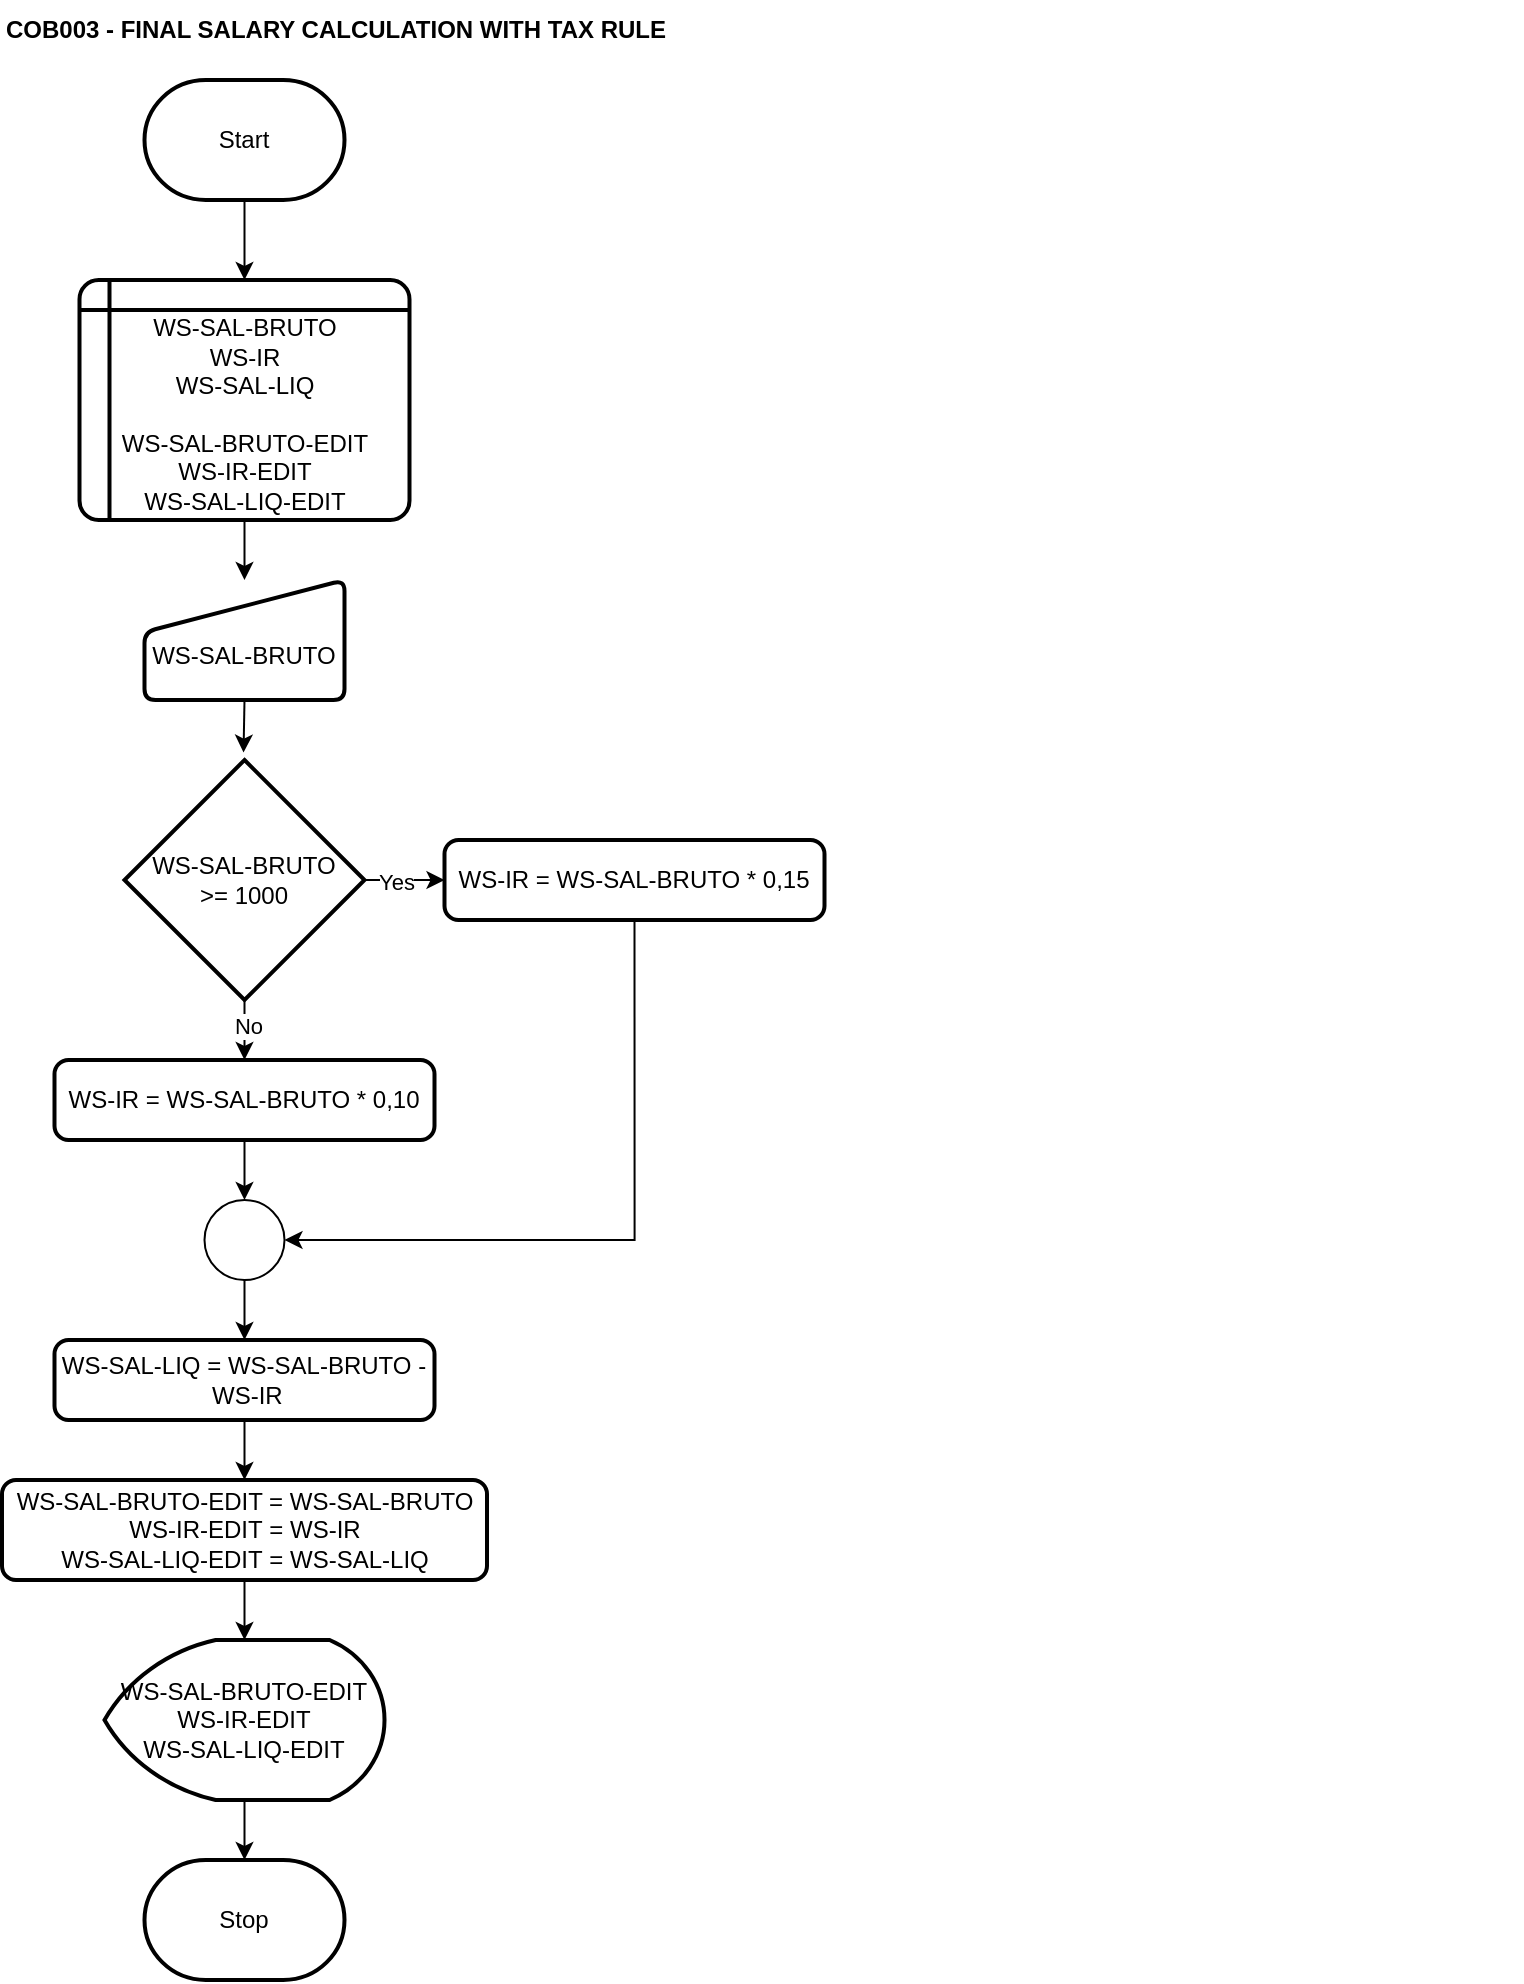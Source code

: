 <mxfile version="26.2.15">
  <diagram name="Página-1" id="tbhhrolYnf2YLyF_AGn1">
    <mxGraphModel dx="2037" dy="1250" grid="1" gridSize="10" guides="1" tooltips="1" connect="1" arrows="1" fold="1" page="1" pageScale="1" pageWidth="827" pageHeight="1169" math="0" shadow="0">
      <root>
        <mxCell id="0" />
        <mxCell id="1" parent="0" />
        <mxCell id="gUQwB867zqCJYkILIy9S-1" value="COB003 -&amp;nbsp;FINAL SALARY CALCULATION WITH TAX RULE" style="text;html=1;align=left;verticalAlign=middle;whiteSpace=wrap;rounded=0;fontStyle=1" parent="1" vertex="1">
          <mxGeometry x="40" y="40" width="760" height="30" as="geometry" />
        </mxCell>
        <mxCell id="hJ2BFbXUZGXYHwbM8L2G-37" style="edgeStyle=orthogonalEdgeStyle;rounded=0;orthogonalLoop=1;jettySize=auto;html=1;exitX=0.5;exitY=1;exitDx=0;exitDy=0;exitPerimeter=0;entryX=0.5;entryY=0;entryDx=0;entryDy=0;" parent="1" source="gUQwB867zqCJYkILIy9S-3" target="hJ2BFbXUZGXYHwbM8L2G-29" edge="1">
          <mxGeometry relative="1" as="geometry" />
        </mxCell>
        <mxCell id="gUQwB867zqCJYkILIy9S-3" value="Start" style="strokeWidth=2;html=1;shape=mxgraph.flowchart.terminator;whiteSpace=wrap;" parent="1" vertex="1">
          <mxGeometry x="111.25" y="80" width="100" height="60" as="geometry" />
        </mxCell>
        <mxCell id="0eGiHp5goSOmYRr4eiXb-60" value="Stop" style="strokeWidth=2;html=1;shape=mxgraph.flowchart.terminator;whiteSpace=wrap;" parent="1" vertex="1">
          <mxGeometry x="111.25" y="970" width="100" height="60" as="geometry" />
        </mxCell>
        <mxCell id="j2bhDhVvGxlD0YQlKYla-2" style="edgeStyle=orthogonalEdgeStyle;rounded=0;orthogonalLoop=1;jettySize=auto;html=1;exitX=0.5;exitY=1;exitDx=0;exitDy=0;entryX=0.5;entryY=0;entryDx=0;entryDy=0;" edge="1" parent="1" source="hJ2BFbXUZGXYHwbM8L2G-29" target="j2bhDhVvGxlD0YQlKYla-1">
          <mxGeometry relative="1" as="geometry" />
        </mxCell>
        <mxCell id="hJ2BFbXUZGXYHwbM8L2G-29" value="&lt;div&gt;&lt;span style=&quot;background-color: transparent; color: light-dark(rgb(0, 0, 0), rgb(255, 255, 255));&quot;&gt;&lt;br&gt;&lt;/span&gt;&lt;/div&gt;&lt;div&gt;&lt;span style=&quot;background-color: transparent; color: light-dark(rgb(0, 0, 0), rgb(255, 255, 255));&quot;&gt;WS-SAL-BRUTO&lt;/span&gt;&lt;/div&gt;&lt;div&gt;&lt;div&gt;WS-IR&lt;/div&gt;&lt;div&gt;WS-SAL-LIQ&lt;/div&gt;&lt;div&gt;&lt;br&gt;&lt;/div&gt;&lt;div&gt;WS-SAL-BRUTO&lt;span style=&quot;background-color: transparent; color: light-dark(rgb(0, 0, 0), rgb(255, 255, 255));&quot;&gt;-EDIT&lt;/span&gt;&lt;/div&gt;&lt;div&gt;WS-IR&lt;span style=&quot;background-color: transparent; color: light-dark(rgb(0, 0, 0), rgb(255, 255, 255));&quot;&gt;-EDIT&lt;/span&gt;&lt;/div&gt;&lt;div&gt;WS-SAL-LIQ&lt;span style=&quot;background-color: transparent; color: light-dark(rgb(0, 0, 0), rgb(255, 255, 255));&quot;&gt;-EDIT&lt;/span&gt;&lt;/div&gt;&lt;/div&gt;" style="shape=internalStorage;whiteSpace=wrap;html=1;dx=15;dy=15;rounded=1;arcSize=8;strokeWidth=2;" parent="1" vertex="1">
          <mxGeometry x="78.75" y="180" width="165" height="120" as="geometry" />
        </mxCell>
        <mxCell id="j2bhDhVvGxlD0YQlKYla-1" value="&lt;div&gt;&lt;br&gt;&lt;/div&gt;WS-SAL-BRUTO" style="html=1;strokeWidth=2;shape=manualInput;whiteSpace=wrap;rounded=1;size=26;arcSize=11;" vertex="1" parent="1">
          <mxGeometry x="111.25" y="330" width="100" height="60" as="geometry" />
        </mxCell>
        <mxCell id="j2bhDhVvGxlD0YQlKYla-8" style="edgeStyle=orthogonalEdgeStyle;rounded=0;orthogonalLoop=1;jettySize=auto;html=1;exitX=1;exitY=0.5;exitDx=0;exitDy=0;exitPerimeter=0;entryX=0;entryY=0.5;entryDx=0;entryDy=0;" edge="1" parent="1" source="j2bhDhVvGxlD0YQlKYla-3" target="j2bhDhVvGxlD0YQlKYla-6">
          <mxGeometry relative="1" as="geometry" />
        </mxCell>
        <mxCell id="j2bhDhVvGxlD0YQlKYla-10" value="Yes" style="edgeLabel;html=1;align=center;verticalAlign=middle;resizable=0;points=[];" vertex="1" connectable="0" parent="j2bhDhVvGxlD0YQlKYla-8">
          <mxGeometry x="-0.249" y="-1" relative="1" as="geometry">
            <mxPoint as="offset" />
          </mxGeometry>
        </mxCell>
        <mxCell id="j2bhDhVvGxlD0YQlKYla-9" style="edgeStyle=orthogonalEdgeStyle;rounded=0;orthogonalLoop=1;jettySize=auto;html=1;exitX=0.5;exitY=1;exitDx=0;exitDy=0;exitPerimeter=0;entryX=0.5;entryY=0;entryDx=0;entryDy=0;" edge="1" parent="1" source="j2bhDhVvGxlD0YQlKYla-3" target="j2bhDhVvGxlD0YQlKYla-7">
          <mxGeometry relative="1" as="geometry" />
        </mxCell>
        <mxCell id="j2bhDhVvGxlD0YQlKYla-11" value="No" style="edgeLabel;html=1;align=center;verticalAlign=middle;resizable=0;points=[];" vertex="1" connectable="0" parent="j2bhDhVvGxlD0YQlKYla-9">
          <mxGeometry x="-0.144" y="1" relative="1" as="geometry">
            <mxPoint as="offset" />
          </mxGeometry>
        </mxCell>
        <mxCell id="j2bhDhVvGxlD0YQlKYla-3" value="&lt;div&gt;&lt;span style=&quot;background-color: transparent; color: light-dark(rgb(0, 0, 0), rgb(255, 255, 255));&quot;&gt;WS-SAL-BRUTO&lt;/span&gt;&lt;/div&gt;&lt;div&gt;&lt;span style=&quot;background-color: transparent; color: light-dark(rgb(0, 0, 0), rgb(255, 255, 255));&quot;&gt;&amp;gt;= 1000&lt;/span&gt;&lt;/div&gt;" style="strokeWidth=2;html=1;shape=mxgraph.flowchart.decision;whiteSpace=wrap;" vertex="1" parent="1">
          <mxGeometry x="101.25" y="420" width="120" height="120" as="geometry" />
        </mxCell>
        <mxCell id="j2bhDhVvGxlD0YQlKYla-5" style="edgeStyle=orthogonalEdgeStyle;rounded=0;orthogonalLoop=1;jettySize=auto;html=1;exitX=0.5;exitY=1;exitDx=0;exitDy=0;entryX=0.496;entryY=-0.031;entryDx=0;entryDy=0;entryPerimeter=0;" edge="1" parent="1" source="j2bhDhVvGxlD0YQlKYla-1" target="j2bhDhVvGxlD0YQlKYla-3">
          <mxGeometry relative="1" as="geometry" />
        </mxCell>
        <mxCell id="j2bhDhVvGxlD0YQlKYla-6" value="WS-IR =&amp;nbsp;&lt;span style=&quot;background-color: transparent; color: light-dark(rgb(0, 0, 0), rgb(255, 255, 255));&quot;&gt;WS-SAL-BRUTO * 0,15&lt;/span&gt;" style="rounded=1;whiteSpace=wrap;html=1;absoluteArcSize=1;arcSize=14;strokeWidth=2;" vertex="1" parent="1">
          <mxGeometry x="261.25" y="460" width="190" height="40" as="geometry" />
        </mxCell>
        <mxCell id="j2bhDhVvGxlD0YQlKYla-7" value="WS-IR =&amp;nbsp;&lt;span style=&quot;background-color: transparent; color: light-dark(rgb(0, 0, 0), rgb(255, 255, 255));&quot;&gt;WS-SAL-BRUTO * 0,10&lt;/span&gt;" style="rounded=1;whiteSpace=wrap;html=1;absoluteArcSize=1;arcSize=14;strokeWidth=2;" vertex="1" parent="1">
          <mxGeometry x="66.25" y="570" width="190" height="40" as="geometry" />
        </mxCell>
        <mxCell id="j2bhDhVvGxlD0YQlKYla-18" style="edgeStyle=orthogonalEdgeStyle;rounded=0;orthogonalLoop=1;jettySize=auto;html=1;exitX=0.5;exitY=1;exitDx=0;exitDy=0;exitPerimeter=0;entryX=0.5;entryY=0;entryDx=0;entryDy=0;" edge="1" parent="1" source="j2bhDhVvGxlD0YQlKYla-12" target="j2bhDhVvGxlD0YQlKYla-17">
          <mxGeometry relative="1" as="geometry" />
        </mxCell>
        <mxCell id="j2bhDhVvGxlD0YQlKYla-12" value="" style="verticalLabelPosition=bottom;verticalAlign=top;html=1;shape=mxgraph.flowchart.on-page_reference;" vertex="1" parent="1">
          <mxGeometry x="141.25" y="640" width="40" height="40" as="geometry" />
        </mxCell>
        <mxCell id="j2bhDhVvGxlD0YQlKYla-15" style="edgeStyle=orthogonalEdgeStyle;rounded=0;orthogonalLoop=1;jettySize=auto;html=1;exitX=0.5;exitY=1;exitDx=0;exitDy=0;entryX=0.5;entryY=0;entryDx=0;entryDy=0;entryPerimeter=0;" edge="1" parent="1" source="j2bhDhVvGxlD0YQlKYla-7" target="j2bhDhVvGxlD0YQlKYla-12">
          <mxGeometry relative="1" as="geometry" />
        </mxCell>
        <mxCell id="j2bhDhVvGxlD0YQlKYla-16" style="edgeStyle=orthogonalEdgeStyle;rounded=0;orthogonalLoop=1;jettySize=auto;html=1;exitX=0.5;exitY=1;exitDx=0;exitDy=0;entryX=1;entryY=0.5;entryDx=0;entryDy=0;entryPerimeter=0;" edge="1" parent="1" source="j2bhDhVvGxlD0YQlKYla-6" target="j2bhDhVvGxlD0YQlKYla-12">
          <mxGeometry relative="1" as="geometry" />
        </mxCell>
        <mxCell id="j2bhDhVvGxlD0YQlKYla-21" style="edgeStyle=orthogonalEdgeStyle;rounded=0;orthogonalLoop=1;jettySize=auto;html=1;exitX=0.5;exitY=1;exitDx=0;exitDy=0;entryX=0.5;entryY=0;entryDx=0;entryDy=0;" edge="1" parent="1" source="j2bhDhVvGxlD0YQlKYla-17" target="j2bhDhVvGxlD0YQlKYla-20">
          <mxGeometry relative="1" as="geometry" />
        </mxCell>
        <mxCell id="j2bhDhVvGxlD0YQlKYla-17" value="WS-SAL-LIQ =&amp;nbsp;&lt;span style=&quot;background-color: transparent; color: light-dark(rgb(0, 0, 0), rgb(255, 255, 255));&quot;&gt;WS-SAL-BRUTO -&amp;nbsp;&lt;/span&gt;WS-IR" style="rounded=1;whiteSpace=wrap;html=1;absoluteArcSize=1;arcSize=14;strokeWidth=2;" vertex="1" parent="1">
          <mxGeometry x="66.25" y="710" width="190" height="40" as="geometry" />
        </mxCell>
        <mxCell id="j2bhDhVvGxlD0YQlKYla-19" value="&lt;div&gt;WS-SAL-BRUTO&lt;span style=&quot;background-color: transparent; color: light-dark(rgb(0, 0, 0), rgb(255, 255, 255));&quot;&gt;-EDIT&lt;/span&gt;&lt;/div&gt;&lt;div&gt;WS-IR&lt;span style=&quot;background-color: transparent; color: light-dark(rgb(0, 0, 0), rgb(255, 255, 255));&quot;&gt;-EDIT&lt;/span&gt;&lt;/div&gt;&lt;div&gt;WS-SAL-LIQ&lt;span style=&quot;background-color: transparent; color: light-dark(rgb(0, 0, 0), rgb(255, 255, 255));&quot;&gt;-EDIT&lt;/span&gt;&lt;/div&gt;" style="strokeWidth=2;html=1;shape=mxgraph.flowchart.display;whiteSpace=wrap;" vertex="1" parent="1">
          <mxGeometry x="91.25" y="860" width="140" height="80" as="geometry" />
        </mxCell>
        <mxCell id="j2bhDhVvGxlD0YQlKYla-20" value="&lt;span style=&quot;background-color: transparent; color: light-dark(rgb(0, 0, 0), rgb(255, 255, 255));&quot;&gt;WS-SAL-BRUTO-EDIT =&amp;nbsp;&lt;/span&gt;WS-SAL-BRUTO&lt;div&gt;WS-IR&lt;span style=&quot;background-color: transparent; color: light-dark(rgb(0, 0, 0), rgb(255, 255, 255));&quot;&gt;-EDIT&lt;/span&gt;&lt;span style=&quot;background-color: transparent; color: light-dark(rgb(0, 0, 0), rgb(255, 255, 255));&quot;&gt;&amp;nbsp;=&amp;nbsp;&lt;/span&gt;&lt;span style=&quot;background-color: transparent; color: light-dark(rgb(0, 0, 0), rgb(255, 255, 255));&quot;&gt;WS-IR&lt;/span&gt;&lt;/div&gt;&lt;div&gt;WS-SAL-LIQ&lt;span style=&quot;background-color: transparent; color: light-dark(rgb(0, 0, 0), rgb(255, 255, 255));&quot;&gt;-EDIT&lt;/span&gt;&lt;span style=&quot;background-color: transparent; color: light-dark(rgb(0, 0, 0), rgb(255, 255, 255));&quot;&gt;&amp;nbsp;=&amp;nbsp;&lt;/span&gt;&lt;span style=&quot;background-color: transparent; color: light-dark(rgb(0, 0, 0), rgb(255, 255, 255));&quot;&gt;WS-SAL-LIQ&lt;/span&gt;&lt;/div&gt;" style="rounded=1;whiteSpace=wrap;html=1;absoluteArcSize=1;arcSize=14;strokeWidth=2;" vertex="1" parent="1">
          <mxGeometry x="40" y="780" width="242.5" height="50" as="geometry" />
        </mxCell>
        <mxCell id="j2bhDhVvGxlD0YQlKYla-22" style="edgeStyle=orthogonalEdgeStyle;rounded=0;orthogonalLoop=1;jettySize=auto;html=1;exitX=0.5;exitY=1;exitDx=0;exitDy=0;entryX=0.5;entryY=0;entryDx=0;entryDy=0;entryPerimeter=0;" edge="1" parent="1" source="j2bhDhVvGxlD0YQlKYla-20" target="j2bhDhVvGxlD0YQlKYla-19">
          <mxGeometry relative="1" as="geometry" />
        </mxCell>
        <mxCell id="j2bhDhVvGxlD0YQlKYla-23" style="edgeStyle=orthogonalEdgeStyle;rounded=0;orthogonalLoop=1;jettySize=auto;html=1;exitX=0.5;exitY=1;exitDx=0;exitDy=0;exitPerimeter=0;entryX=0.5;entryY=0;entryDx=0;entryDy=0;entryPerimeter=0;" edge="1" parent="1" source="j2bhDhVvGxlD0YQlKYla-19" target="0eGiHp5goSOmYRr4eiXb-60">
          <mxGeometry relative="1" as="geometry" />
        </mxCell>
      </root>
    </mxGraphModel>
  </diagram>
</mxfile>
